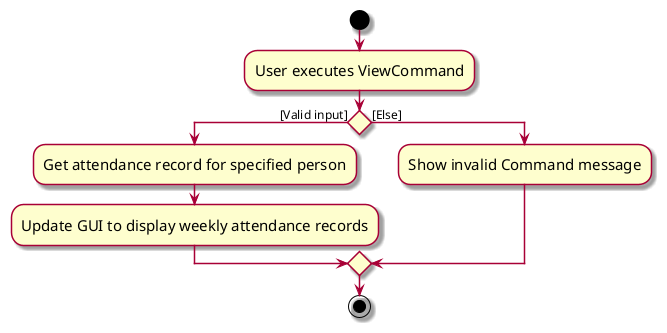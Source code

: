 @startuml
skin rose
skinparam ActivityFontSize 15
skinparam ArrowFontSize 12
start
:User executes ViewCommand;
if () then ([Valid input])
  :Get attendance record for specified person;
  :Update GUI to display weekly attendance records;
else ([Else])
  :Show invalid Command message;
endif
stop
@enduml
